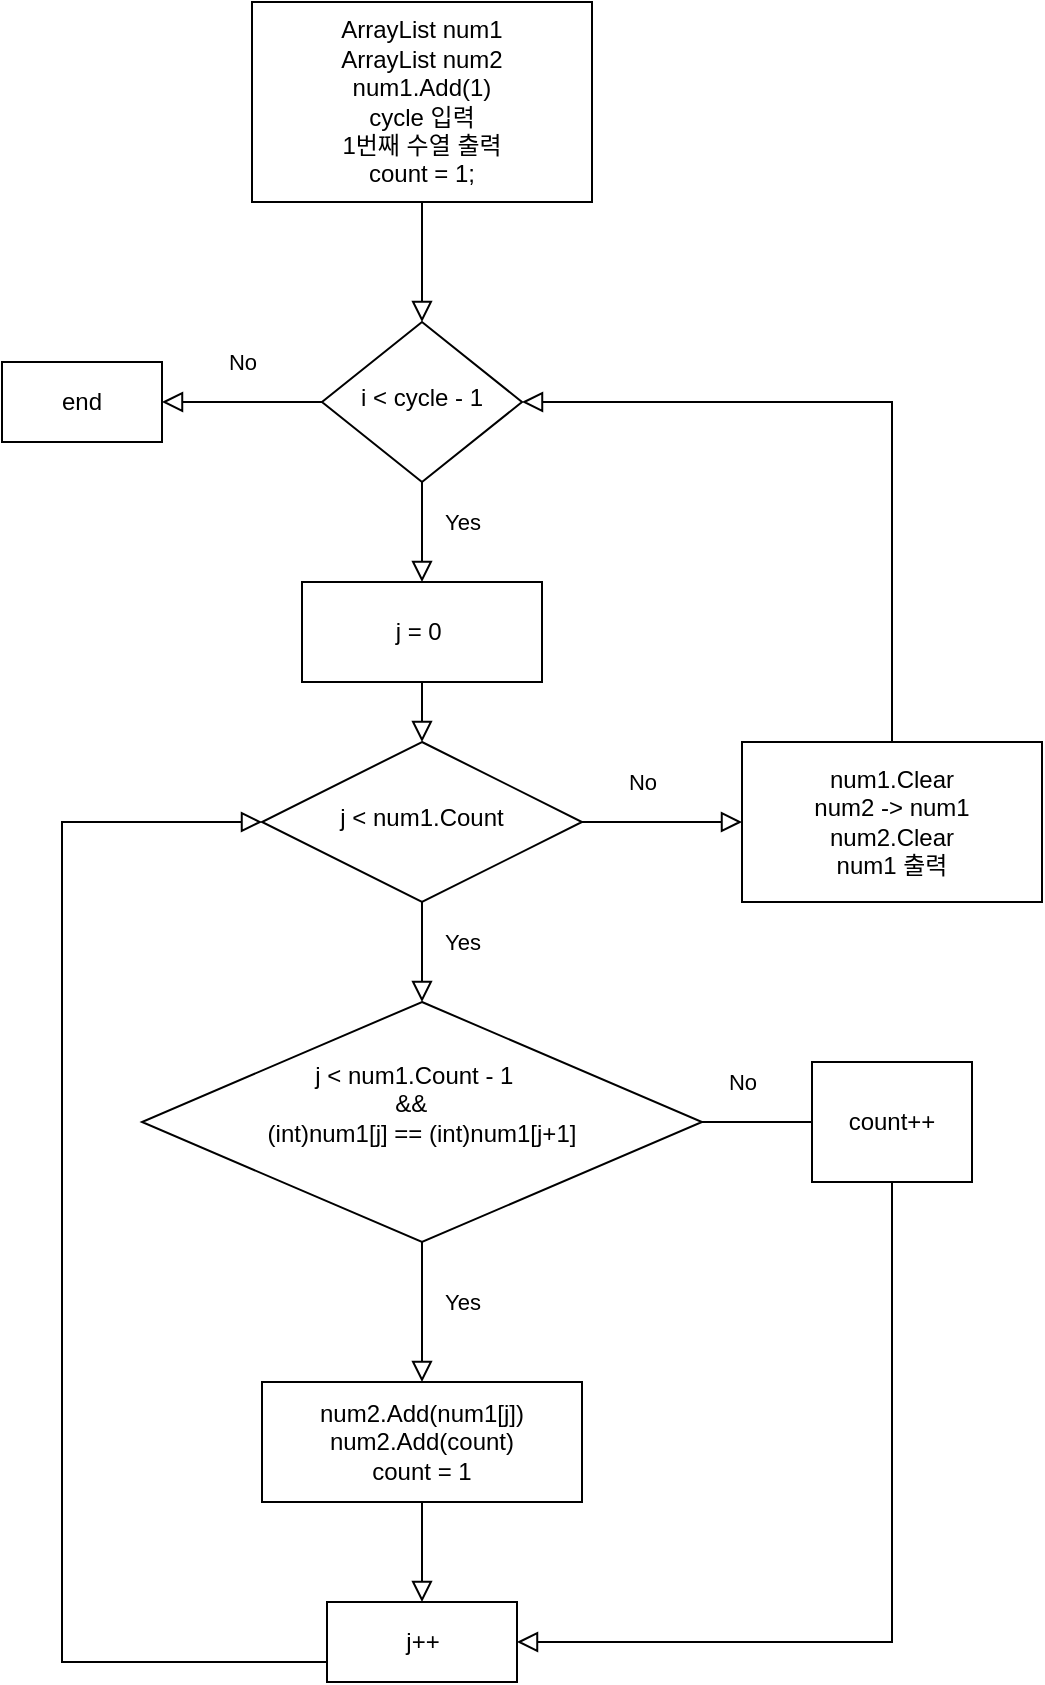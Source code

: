<mxfile version="23.1.5" type="device">
  <diagram id="C5RBs43oDa-KdzZeNtuy" name="Page-1">
    <mxGraphModel dx="1110" dy="771" grid="1" gridSize="10" guides="1" tooltips="1" connect="1" arrows="1" fold="1" page="1" pageScale="1" pageWidth="827" pageHeight="1169" math="0" shadow="0">
      <root>
        <mxCell id="WIyWlLk6GJQsqaUBKTNV-0" />
        <mxCell id="WIyWlLk6GJQsqaUBKTNV-1" parent="WIyWlLk6GJQsqaUBKTNV-0" />
        <mxCell id="WIyWlLk6GJQsqaUBKTNV-2" value="" style="rounded=0;html=1;jettySize=auto;orthogonalLoop=1;fontSize=11;endArrow=block;endFill=0;endSize=8;strokeWidth=1;shadow=0;labelBackgroundColor=none;edgeStyle=orthogonalEdgeStyle;exitX=0.5;exitY=1;exitDx=0;exitDy=0;" parent="WIyWlLk6GJQsqaUBKTNV-1" source="LDis7-imCD1_HcLaK4QX-1" target="WIyWlLk6GJQsqaUBKTNV-6" edge="1">
          <mxGeometry relative="1" as="geometry">
            <mxPoint x="220" y="120" as="sourcePoint" />
          </mxGeometry>
        </mxCell>
        <mxCell id="WIyWlLk6GJQsqaUBKTNV-4" value="Yes" style="rounded=0;html=1;jettySize=auto;orthogonalLoop=1;fontSize=11;endArrow=block;endFill=0;endSize=8;strokeWidth=1;shadow=0;labelBackgroundColor=none;edgeStyle=orthogonalEdgeStyle;entryX=0.5;entryY=0;entryDx=0;entryDy=0;" parent="WIyWlLk6GJQsqaUBKTNV-1" source="WIyWlLk6GJQsqaUBKTNV-6" target="LDis7-imCD1_HcLaK4QX-4" edge="1">
          <mxGeometry x="-0.2" y="20" relative="1" as="geometry">
            <mxPoint as="offset" />
            <mxPoint x="220" y="290" as="targetPoint" />
          </mxGeometry>
        </mxCell>
        <mxCell id="WIyWlLk6GJQsqaUBKTNV-5" value="No" style="edgeStyle=orthogonalEdgeStyle;rounded=0;html=1;jettySize=auto;orthogonalLoop=1;fontSize=11;endArrow=block;endFill=0;endSize=8;strokeWidth=1;shadow=0;labelBackgroundColor=none;entryX=1;entryY=0.5;entryDx=0;entryDy=0;" parent="WIyWlLk6GJQsqaUBKTNV-1" source="WIyWlLk6GJQsqaUBKTNV-6" target="LDis7-imCD1_HcLaK4QX-2" edge="1">
          <mxGeometry y="-20" relative="1" as="geometry">
            <mxPoint as="offset" />
            <mxPoint x="320" y="210" as="targetPoint" />
          </mxGeometry>
        </mxCell>
        <mxCell id="WIyWlLk6GJQsqaUBKTNV-6" value="i &amp;lt; cycle - 1" style="rhombus;whiteSpace=wrap;html=1;shadow=0;fontFamily=Helvetica;fontSize=12;align=center;strokeWidth=1;spacing=6;spacingTop=-4;" parent="WIyWlLk6GJQsqaUBKTNV-1" vertex="1">
          <mxGeometry x="170" y="170" width="100" height="80" as="geometry" />
        </mxCell>
        <mxCell id="WIyWlLk6GJQsqaUBKTNV-8" value="No" style="rounded=0;html=1;jettySize=auto;orthogonalLoop=1;fontSize=11;endArrow=block;endFill=0;endSize=8;strokeWidth=1;shadow=0;labelBackgroundColor=none;edgeStyle=orthogonalEdgeStyle;exitX=1;exitY=0.5;exitDx=0;exitDy=0;entryX=0;entryY=0.5;entryDx=0;entryDy=0;" parent="WIyWlLk6GJQsqaUBKTNV-1" source="LDis7-imCD1_HcLaK4QX-5" target="LDis7-imCD1_HcLaK4QX-16" edge="1">
          <mxGeometry x="-0.25" y="20" relative="1" as="geometry">
            <mxPoint as="offset" />
            <mxPoint x="369.5" y="420" as="sourcePoint" />
            <mxPoint x="440" y="420" as="targetPoint" />
            <Array as="points" />
          </mxGeometry>
        </mxCell>
        <mxCell id="WIyWlLk6GJQsqaUBKTNV-9" value="Yes" style="edgeStyle=orthogonalEdgeStyle;rounded=0;html=1;jettySize=auto;orthogonalLoop=1;fontSize=11;endArrow=block;endFill=0;endSize=8;strokeWidth=1;shadow=0;labelBackgroundColor=none;entryX=0.5;entryY=0;entryDx=0;entryDy=0;exitX=0.5;exitY=1;exitDx=0;exitDy=0;" parent="WIyWlLk6GJQsqaUBKTNV-1" source="LDis7-imCD1_HcLaK4QX-5" target="LDis7-imCD1_HcLaK4QX-7" edge="1">
          <mxGeometry x="-0.2" y="20" relative="1" as="geometry">
            <mxPoint as="offset" />
            <mxPoint x="330" y="490" as="sourcePoint" />
            <mxPoint x="390" y="490" as="targetPoint" />
          </mxGeometry>
        </mxCell>
        <mxCell id="LDis7-imCD1_HcLaK4QX-1" value="ArrayList num1&lt;br&gt;ArrayList num2&lt;br&gt;num1.Add(1)&lt;br&gt;cycle 입력&lt;br&gt;1번째 수열 출력&lt;br&gt;count = 1;" style="rounded=0;whiteSpace=wrap;html=1;" vertex="1" parent="WIyWlLk6GJQsqaUBKTNV-1">
          <mxGeometry x="135" y="10" width="170" height="100" as="geometry" />
        </mxCell>
        <mxCell id="LDis7-imCD1_HcLaK4QX-2" value="end" style="rounded=0;whiteSpace=wrap;html=1;" vertex="1" parent="WIyWlLk6GJQsqaUBKTNV-1">
          <mxGeometry x="10" y="190" width="80" height="40" as="geometry" />
        </mxCell>
        <mxCell id="LDis7-imCD1_HcLaK4QX-4" value="j = 0&amp;nbsp;" style="rounded=0;whiteSpace=wrap;html=1;" vertex="1" parent="WIyWlLk6GJQsqaUBKTNV-1">
          <mxGeometry x="160" y="300" width="120" height="50" as="geometry" />
        </mxCell>
        <mxCell id="LDis7-imCD1_HcLaK4QX-5" value="j &amp;lt; num1.Count" style="rhombus;whiteSpace=wrap;html=1;shadow=0;fontFamily=Helvetica;fontSize=12;align=center;strokeWidth=1;spacing=6;spacingTop=-4;" vertex="1" parent="WIyWlLk6GJQsqaUBKTNV-1">
          <mxGeometry x="140" y="380" width="160" height="80" as="geometry" />
        </mxCell>
        <mxCell id="LDis7-imCD1_HcLaK4QX-6" value="" style="rounded=0;html=1;jettySize=auto;orthogonalLoop=1;fontSize=11;endArrow=block;endFill=0;endSize=8;strokeWidth=1;shadow=0;labelBackgroundColor=none;edgeStyle=orthogonalEdgeStyle;exitX=0.5;exitY=1;exitDx=0;exitDy=0;entryX=0.5;entryY=0;entryDx=0;entryDy=0;" edge="1" parent="WIyWlLk6GJQsqaUBKTNV-1" source="LDis7-imCD1_HcLaK4QX-4" target="LDis7-imCD1_HcLaK4QX-5">
          <mxGeometry relative="1" as="geometry">
            <mxPoint x="219.76" y="360" as="sourcePoint" />
            <mxPoint x="200" y="370" as="targetPoint" />
          </mxGeometry>
        </mxCell>
        <mxCell id="LDis7-imCD1_HcLaK4QX-7" value="j &amp;lt; num1.Count - 1&lt;span style=&quot;white-space: pre;&quot;&gt;&#x9;&lt;/span&gt;&lt;br&gt;&amp;amp;&amp;amp;&lt;span style=&quot;white-space: pre;&quot;&gt;&#x9;&lt;/span&gt;&lt;br&gt;(int)num1[j] == (int)num1[j+1]&lt;div&gt;&lt;br/&gt;&lt;/div&gt;" style="rhombus;whiteSpace=wrap;html=1;shadow=0;fontFamily=Helvetica;fontSize=12;align=center;strokeWidth=1;spacing=6;spacingTop=-4;" vertex="1" parent="WIyWlLk6GJQsqaUBKTNV-1">
          <mxGeometry x="80" y="510" width="280" height="120" as="geometry" />
        </mxCell>
        <mxCell id="LDis7-imCD1_HcLaK4QX-8" value="No" style="rounded=0;html=1;jettySize=auto;orthogonalLoop=1;fontSize=11;endArrow=block;endFill=0;endSize=8;strokeWidth=1;shadow=0;labelBackgroundColor=none;edgeStyle=orthogonalEdgeStyle;exitX=1;exitY=0.5;exitDx=0;exitDy=0;entryX=0;entryY=0.5;entryDx=0;entryDy=0;" edge="1" parent="WIyWlLk6GJQsqaUBKTNV-1" source="LDis7-imCD1_HcLaK4QX-7" target="LDis7-imCD1_HcLaK4QX-9">
          <mxGeometry x="-0.386" y="20" relative="1" as="geometry">
            <mxPoint as="offset" />
            <mxPoint x="370" y="585" as="sourcePoint" />
            <mxPoint x="490" y="650" as="targetPoint" />
            <Array as="points">
              <mxPoint x="420" y="570" />
              <mxPoint x="420" y="570" />
            </Array>
          </mxGeometry>
        </mxCell>
        <mxCell id="LDis7-imCD1_HcLaK4QX-9" value="count++" style="rounded=0;whiteSpace=wrap;html=1;" vertex="1" parent="WIyWlLk6GJQsqaUBKTNV-1">
          <mxGeometry x="415" y="540" width="80" height="60" as="geometry" />
        </mxCell>
        <mxCell id="LDis7-imCD1_HcLaK4QX-10" value="num2.Add(num1[j])&lt;br&gt;num2.Add(count)&lt;br&gt;count = 1" style="rounded=0;whiteSpace=wrap;html=1;" vertex="1" parent="WIyWlLk6GJQsqaUBKTNV-1">
          <mxGeometry x="140" y="700" width="160" height="60" as="geometry" />
        </mxCell>
        <mxCell id="LDis7-imCD1_HcLaK4QX-11" value="Yes" style="edgeStyle=orthogonalEdgeStyle;rounded=0;html=1;jettySize=auto;orthogonalLoop=1;fontSize=11;endArrow=block;endFill=0;endSize=8;strokeWidth=1;shadow=0;labelBackgroundColor=none;entryX=0.5;entryY=0;entryDx=0;entryDy=0;exitX=0.5;exitY=1;exitDx=0;exitDy=0;" edge="1" parent="WIyWlLk6GJQsqaUBKTNV-1" source="LDis7-imCD1_HcLaK4QX-7" target="LDis7-imCD1_HcLaK4QX-10">
          <mxGeometry x="-0.143" y="20" relative="1" as="geometry">
            <mxPoint as="offset" />
            <mxPoint x="205" y="487" as="sourcePoint" />
            <mxPoint x="205" y="537" as="targetPoint" />
            <Array as="points">
              <mxPoint x="220" y="650" />
              <mxPoint x="220" y="650" />
            </Array>
          </mxGeometry>
        </mxCell>
        <mxCell id="LDis7-imCD1_HcLaK4QX-12" value="j++" style="rounded=0;whiteSpace=wrap;html=1;" vertex="1" parent="WIyWlLk6GJQsqaUBKTNV-1">
          <mxGeometry x="172.5" y="810" width="95" height="40" as="geometry" />
        </mxCell>
        <mxCell id="LDis7-imCD1_HcLaK4QX-13" value="" style="rounded=0;html=1;jettySize=auto;orthogonalLoop=1;fontSize=11;endArrow=block;endFill=0;endSize=8;strokeWidth=1;shadow=0;labelBackgroundColor=none;edgeStyle=orthogonalEdgeStyle;exitX=0.5;exitY=1;exitDx=0;exitDy=0;entryX=0.5;entryY=0;entryDx=0;entryDy=0;" edge="1" parent="WIyWlLk6GJQsqaUBKTNV-1" source="LDis7-imCD1_HcLaK4QX-10" target="LDis7-imCD1_HcLaK4QX-12">
          <mxGeometry relative="1" as="geometry">
            <mxPoint x="230" y="360" as="sourcePoint" />
            <mxPoint x="230" y="390" as="targetPoint" />
          </mxGeometry>
        </mxCell>
        <mxCell id="LDis7-imCD1_HcLaK4QX-14" value="" style="rounded=0;html=1;jettySize=auto;orthogonalLoop=1;fontSize=11;endArrow=block;endFill=0;endSize=8;strokeWidth=1;shadow=0;labelBackgroundColor=none;edgeStyle=orthogonalEdgeStyle;exitX=0.5;exitY=1;exitDx=0;exitDy=0;entryX=1;entryY=0.5;entryDx=0;entryDy=0;" edge="1" parent="WIyWlLk6GJQsqaUBKTNV-1" source="LDis7-imCD1_HcLaK4QX-9" target="LDis7-imCD1_HcLaK4QX-12">
          <mxGeometry relative="1" as="geometry">
            <mxPoint x="130" y="780" as="sourcePoint" />
            <mxPoint x="210" y="820" as="targetPoint" />
          </mxGeometry>
        </mxCell>
        <mxCell id="LDis7-imCD1_HcLaK4QX-15" value="" style="rounded=0;html=1;jettySize=auto;orthogonalLoop=1;fontSize=11;endArrow=block;endFill=0;endSize=8;strokeWidth=1;shadow=0;labelBackgroundColor=none;edgeStyle=orthogonalEdgeStyle;exitX=0;exitY=0.5;exitDx=0;exitDy=0;entryX=0;entryY=0.5;entryDx=0;entryDy=0;" edge="1" parent="WIyWlLk6GJQsqaUBKTNV-1" source="LDis7-imCD1_HcLaK4QX-12" target="LDis7-imCD1_HcLaK4QX-5">
          <mxGeometry relative="1" as="geometry">
            <mxPoint x="130" y="780" as="sourcePoint" />
            <mxPoint x="210" y="820" as="targetPoint" />
            <Array as="points">
              <mxPoint x="173" y="840" />
              <mxPoint x="40" y="840" />
              <mxPoint x="40" y="420" />
            </Array>
          </mxGeometry>
        </mxCell>
        <mxCell id="LDis7-imCD1_HcLaK4QX-16" value="num1.Clear&lt;br&gt;num2 -&amp;gt; num1&lt;br&gt;num2.Clear&lt;br&gt;num1 출력" style="rounded=0;whiteSpace=wrap;html=1;" vertex="1" parent="WIyWlLk6GJQsqaUBKTNV-1">
          <mxGeometry x="380" y="380" width="150" height="80" as="geometry" />
        </mxCell>
        <mxCell id="LDis7-imCD1_HcLaK4QX-17" value="" style="rounded=0;html=1;jettySize=auto;orthogonalLoop=1;fontSize=11;endArrow=block;endFill=0;endSize=8;strokeWidth=1;shadow=0;labelBackgroundColor=none;edgeStyle=orthogonalEdgeStyle;exitX=0.5;exitY=0;exitDx=0;exitDy=0;entryX=1;entryY=0.5;entryDx=0;entryDy=0;" edge="1" parent="WIyWlLk6GJQsqaUBKTNV-1" source="LDis7-imCD1_HcLaK4QX-16" target="WIyWlLk6GJQsqaUBKTNV-6">
          <mxGeometry relative="1" as="geometry">
            <mxPoint x="230" y="120" as="sourcePoint" />
            <mxPoint x="230" y="180" as="targetPoint" />
          </mxGeometry>
        </mxCell>
      </root>
    </mxGraphModel>
  </diagram>
</mxfile>
